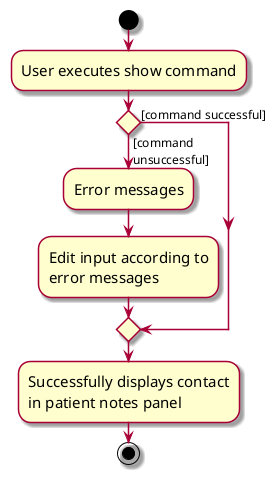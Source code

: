 @startuml
skin rose
skinparam ActivityFontSize 15
skinparam ArrowFontSize 12
start
:User executes show command;

'Since the beta syntax does not support placing the condition outside the
'diamond we place it as the true branch instead.

if () then ([command successful])
else ([command
unsuccessful])
    :Error messages;
    :Edit input according to
    error messages;
endif
    :Successfully displays contact
    in patient notes panel;
stop
@enduml
